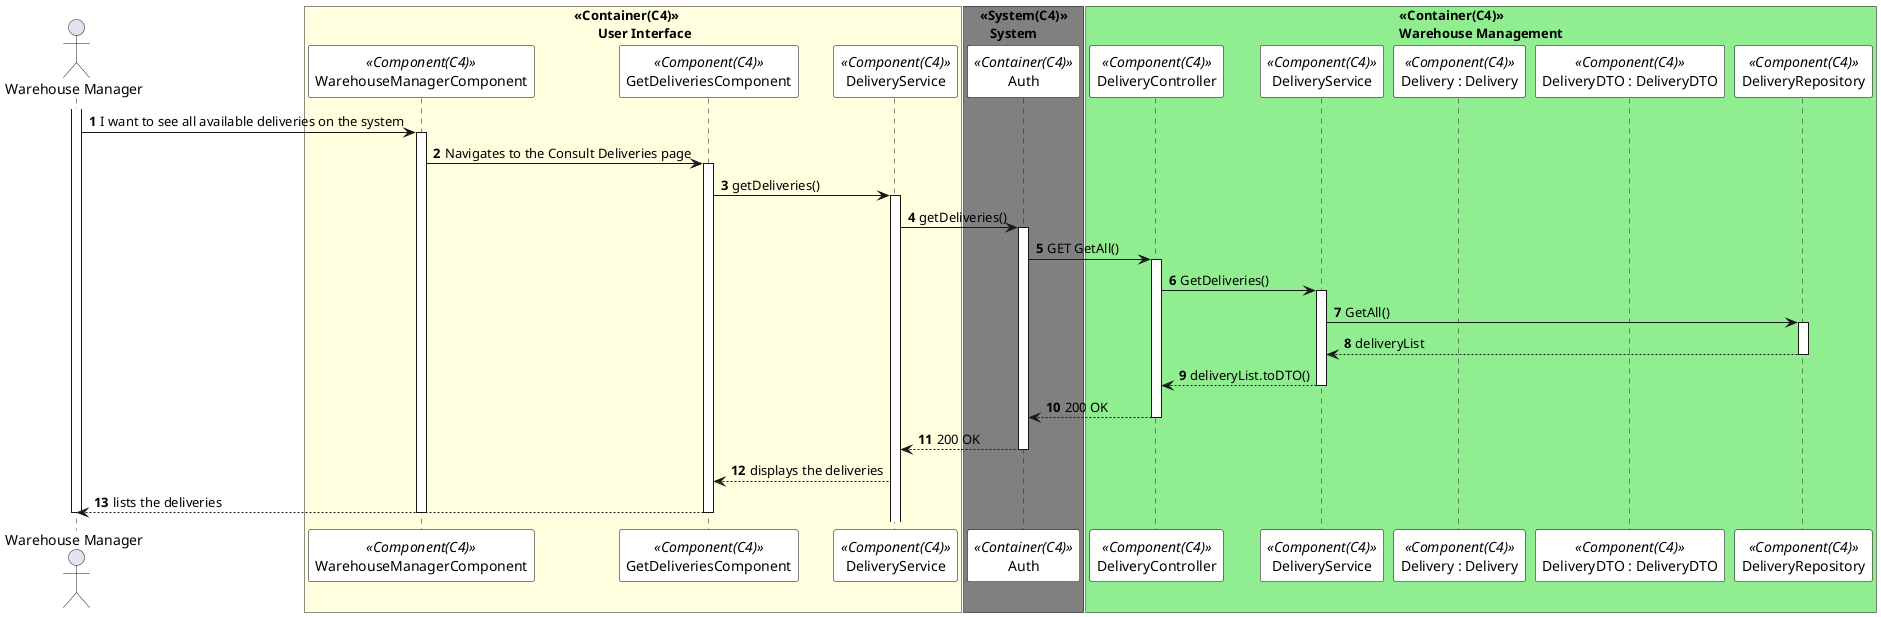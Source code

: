 @startuml listDeliverySD
autonumber

skinparam sequence {
ParticipantBorderColor black
ParticipantBackgroundColor white
}

actor "Warehouse Manager" as admin


box "<<Container(C4)>>\n       User Interface" #LightYellow
participant WarehouseManagerComponent as whComponent <<Component(C4)>>
participant GetDeliveriesComponent as getDeliveriesComponent <<Component(C4)>>
participant DeliveryService as deliveryService <<Component(C4)>>
end box

box "<<System(C4)>>\n   System" #Grey
participant Auth as auth <<Container(C4)>>
box "<<Container(C4)>>\nWarehouse Management" #LightGreen
participant DeliveryController as  CTL <<Component(C4)>>
participant DeliveryService as  SV <<Component(C4)>>
participant "Delivery : Delivery" as  delivery <<Component(C4)>>
participant "DeliveryDTO : DeliveryDTO" as  DTO <<Component(C4)>>
participant DeliveryRepository as  DR <<Component(C4)>>
end box

activate admin

admin -> whComponent: I want to see all available deliveries on the system
activate whComponent

whComponent -> getDeliveriesComponent: Navigates to the Consult Deliveries page
activate getDeliveriesComponent

getDeliveriesComponent -> deliveryService: getDeliveries()
activate deliveryService

deliveryService -> auth : getDeliveries()
activate auth

auth -> CTL: GET GetAll()
activate CTL
CTL -> SV : GetDeliveries()
activate SV

SV -> DR : GetAll()
activate DR

DR --> SV : deliveryList
deactivate DR


SV --> CTL : deliveryList.toDTO()
deactivate DR

deactivate SV

CTL --> auth: 200 OK
deactivate CTL

auth --> deliveryService: 200 OK 
deactivate auth

deliveryService --> getDeliveriesComponent: displays the deliveries

getDeliveriesComponent --> admin : lists the deliveries
deactivate getDeliveriesComponent

deactivate whComponent
deactivate admin

@enduml
